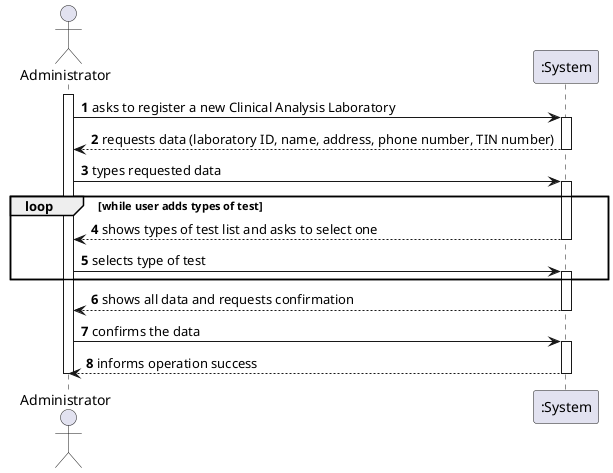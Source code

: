 @startuml
autonumber
actor Administrator as A

activate A
A -> ":System" : asks to register a new Clinical Analysis Laboratory
activate ":System"
":System" --> A : requests data (laboratory ID, name, address, phone number, TIN number)
deactivate ":System"

A -> ":System" : types requested data
activate ":System"

loop while user adds types of test
":System" --> A : shows types of test list and asks to select one
deactivate ":System"

A -> ":System" : selects type of test
activate ":System"
end

":System" --> A : shows all data and requests confirmation
deactivate ":System"

A -> ":System" : confirms the data
activate ":System"
":System" --> A : informs operation success
deactivate ":System"

deactivate A

@enduml
